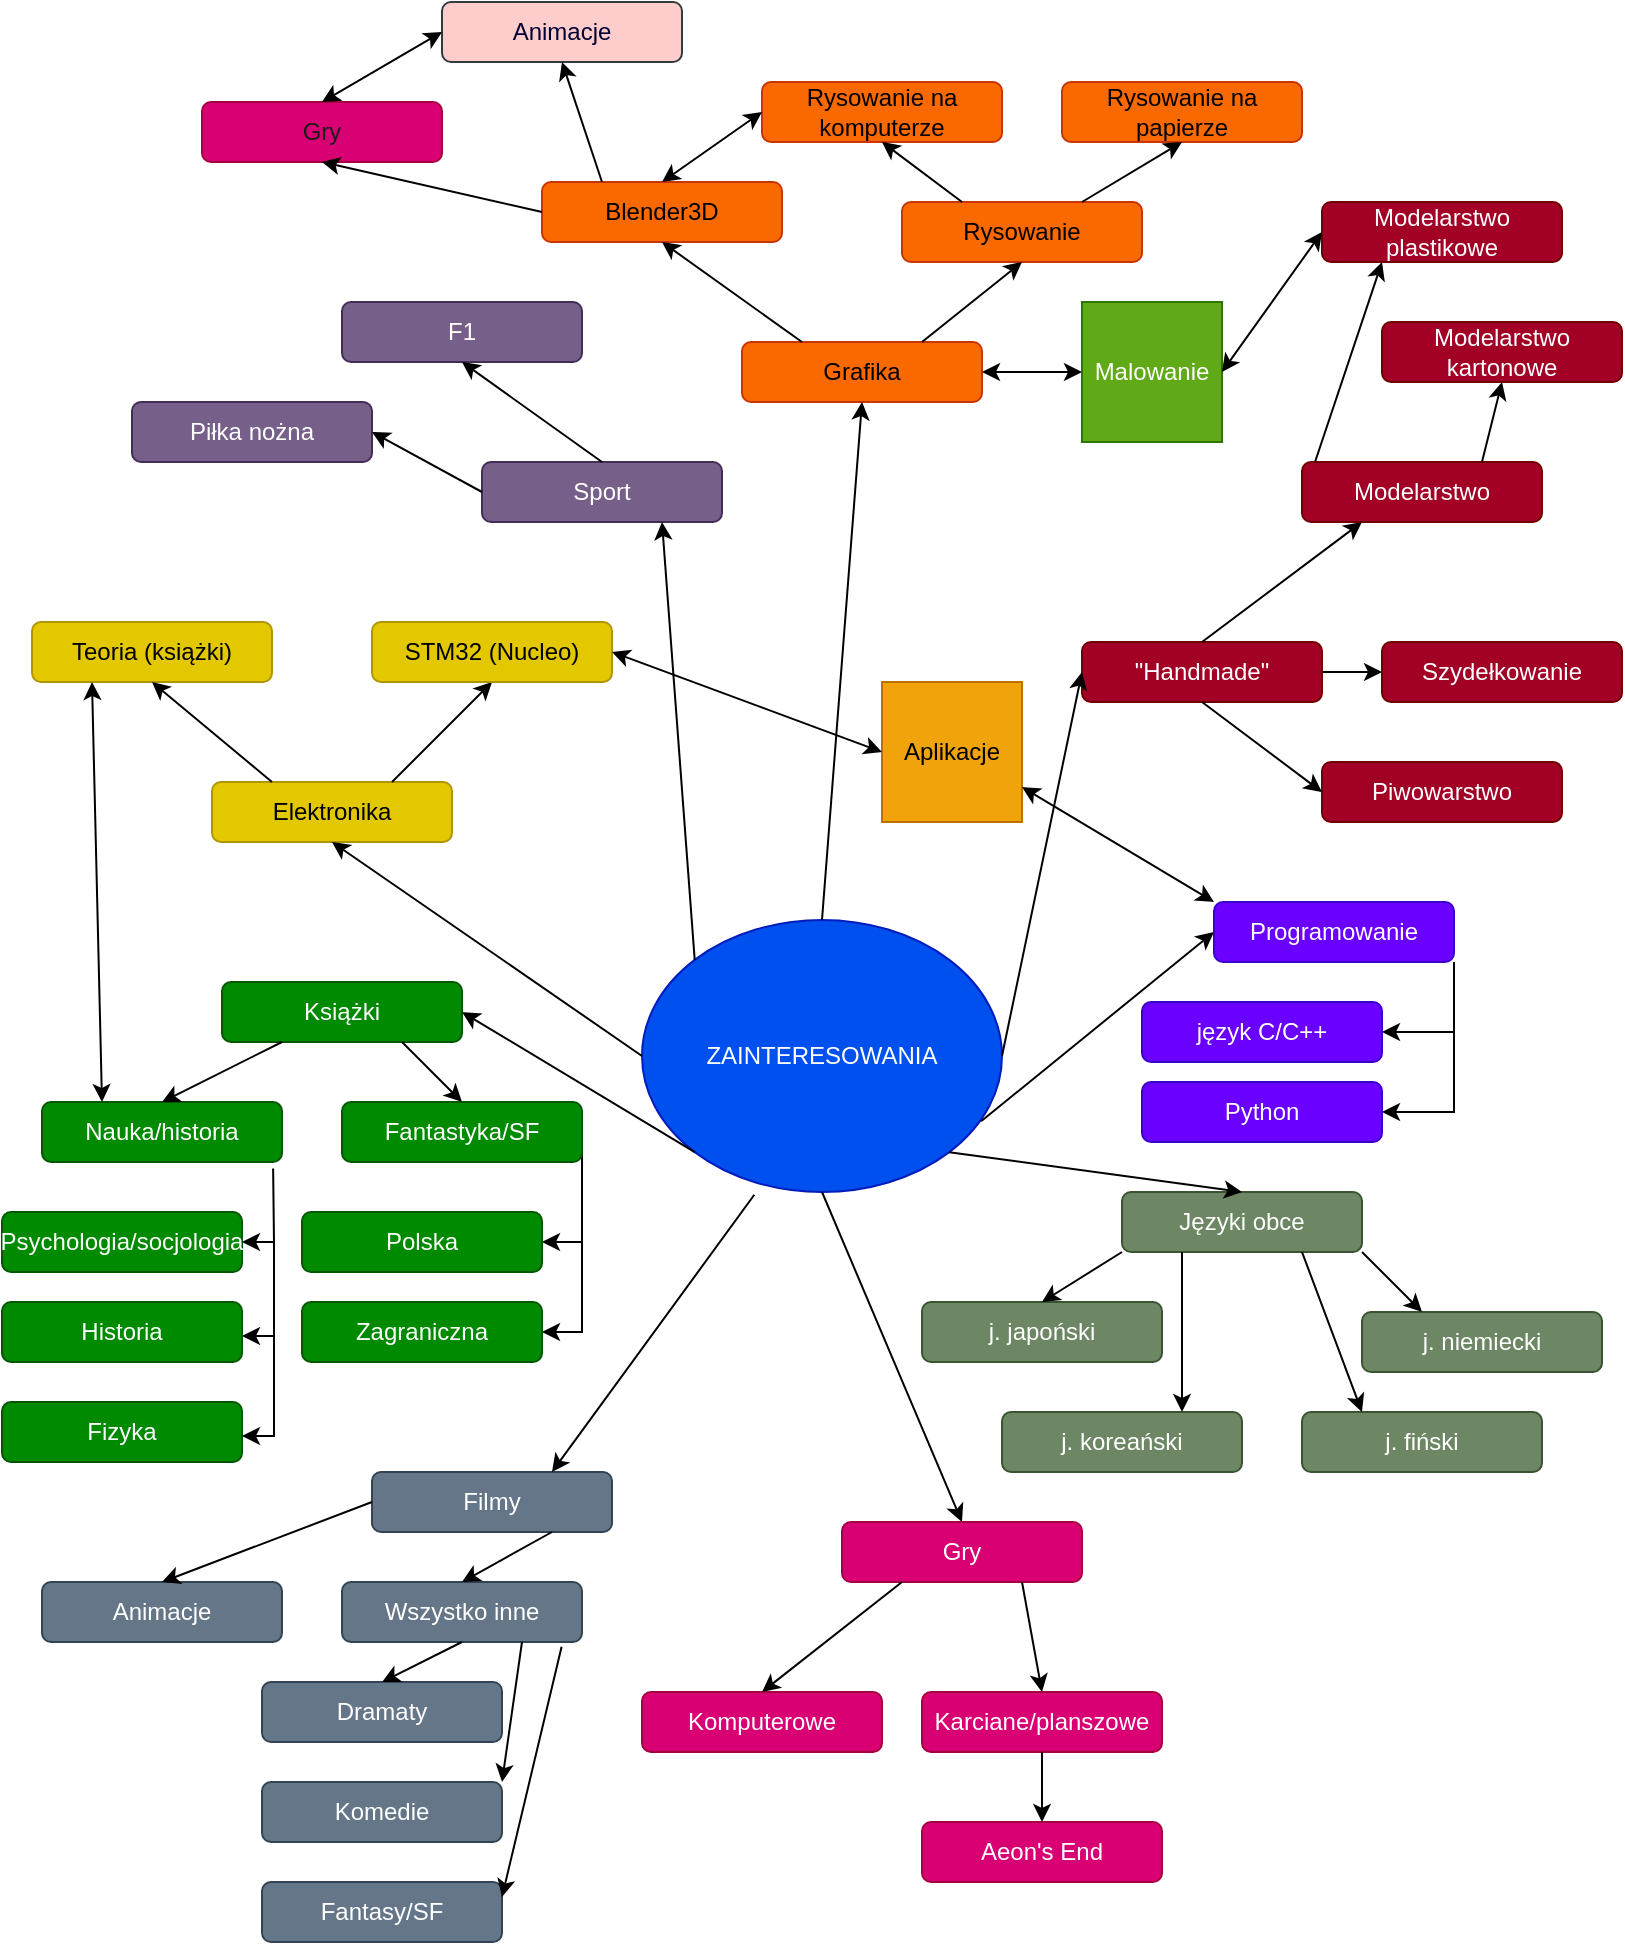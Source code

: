 <mxfile version="21.5.0" type="github">
  <diagram name="Strona-1" id="uzaEDGoOtA-QUuguMvJQ">
    <mxGraphModel dx="1622" dy="927" grid="1" gridSize="10" guides="1" tooltips="1" connect="1" arrows="1" fold="1" page="1" pageScale="1" pageWidth="827" pageHeight="1169" math="0" shadow="0">
      <root>
        <mxCell id="0" />
        <mxCell id="1" parent="0" />
        <mxCell id="lXB5LoiNiUDFhyAUk85o-1" value="Elektronika" style="rounded=1;whiteSpace=wrap;html=1;fillColor=#e3c800;fontColor=#000000;strokeColor=#B09500;" vertex="1" parent="1">
          <mxGeometry x="115" y="490" width="120" height="30" as="geometry" />
        </mxCell>
        <mxCell id="lXB5LoiNiUDFhyAUk85o-2" value="" style="endArrow=classic;html=1;rounded=0;entryX=0.5;entryY=1;entryDx=0;entryDy=0;exitX=0.75;exitY=0;exitDx=0;exitDy=0;" edge="1" parent="1" source="lXB5LoiNiUDFhyAUk85o-1" target="lXB5LoiNiUDFhyAUk85o-3">
          <mxGeometry width="50" height="50" relative="1" as="geometry">
            <mxPoint x="245" y="380" as="sourcePoint" />
            <mxPoint x="105" y="300" as="targetPoint" />
          </mxGeometry>
        </mxCell>
        <mxCell id="lXB5LoiNiUDFhyAUk85o-3" value="STM32 (Nucleo)" style="rounded=1;whiteSpace=wrap;html=1;fillColor=#e3c800;fontColor=#000000;strokeColor=#B09500;" vertex="1" parent="1">
          <mxGeometry x="195" y="410" width="120" height="30" as="geometry" />
        </mxCell>
        <mxCell id="lXB5LoiNiUDFhyAUk85o-5" value="Grafika" style="rounded=1;whiteSpace=wrap;html=1;fillColor=#fa6800;fontColor=#000000;strokeColor=#C73500;" vertex="1" parent="1">
          <mxGeometry x="380" y="270" width="120" height="30" as="geometry" />
        </mxCell>
        <mxCell id="lXB5LoiNiUDFhyAUk85o-6" value="ZAINTERESOWANIA" style="ellipse;whiteSpace=wrap;html=1;fillColor=#0050ef;strokeColor=#001DBC;fontColor=#ffffff;" vertex="1" parent="1">
          <mxGeometry x="330" y="559" width="180" height="136" as="geometry" />
        </mxCell>
        <mxCell id="lXB5LoiNiUDFhyAUk85o-9" value="" style="endArrow=classic;html=1;rounded=0;exitX=0;exitY=0.5;exitDx=0;exitDy=0;entryX=0.5;entryY=1;entryDx=0;entryDy=0;" edge="1" parent="1" source="lXB5LoiNiUDFhyAUk85o-6" target="lXB5LoiNiUDFhyAUk85o-1">
          <mxGeometry width="50" height="50" relative="1" as="geometry">
            <mxPoint x="270" y="240" as="sourcePoint" />
            <mxPoint x="320" y="190" as="targetPoint" />
          </mxGeometry>
        </mxCell>
        <mxCell id="lXB5LoiNiUDFhyAUk85o-10" value="" style="endArrow=classic;html=1;rounded=0;entryX=0.5;entryY=1;entryDx=0;entryDy=0;exitX=0.5;exitY=0;exitDx=0;exitDy=0;" edge="1" parent="1" source="lXB5LoiNiUDFhyAUk85o-6" target="lXB5LoiNiUDFhyAUk85o-5">
          <mxGeometry width="50" height="50" relative="1" as="geometry">
            <mxPoint x="288" y="292" as="sourcePoint" />
            <mxPoint x="190" y="230" as="targetPoint" />
          </mxGeometry>
        </mxCell>
        <mxCell id="lXB5LoiNiUDFhyAUk85o-11" value="Teoria (książki)" style="rounded=1;whiteSpace=wrap;html=1;fillColor=#e3c800;fontColor=#000000;strokeColor=#B09500;" vertex="1" parent="1">
          <mxGeometry x="25" y="410" width="120" height="30" as="geometry" />
        </mxCell>
        <mxCell id="lXB5LoiNiUDFhyAUk85o-12" value="" style="endArrow=classic;html=1;rounded=0;exitX=0.25;exitY=0;exitDx=0;exitDy=0;entryX=0.5;entryY=1;entryDx=0;entryDy=0;" edge="1" parent="1" source="lXB5LoiNiUDFhyAUk85o-1" target="lXB5LoiNiUDFhyAUk85o-11">
          <mxGeometry width="50" height="50" relative="1" as="geometry">
            <mxPoint x="135" y="340" as="sourcePoint" />
            <mxPoint x="85" y="320" as="targetPoint" />
          </mxGeometry>
        </mxCell>
        <mxCell id="lXB5LoiNiUDFhyAUk85o-13" value="Rysowanie" style="rounded=1;whiteSpace=wrap;html=1;fillColor=#fa6800;fontColor=#000000;strokeColor=#C73500;" vertex="1" parent="1">
          <mxGeometry x="460" y="200" width="120" height="30" as="geometry" />
        </mxCell>
        <mxCell id="lXB5LoiNiUDFhyAUk85o-16" value="Blender3D" style="rounded=1;whiteSpace=wrap;html=1;fillColor=#fa6800;fontColor=#000000;strokeColor=#C73500;" vertex="1" parent="1">
          <mxGeometry x="280" y="190" width="120" height="30" as="geometry" />
        </mxCell>
        <mxCell id="lXB5LoiNiUDFhyAUk85o-20" value="" style="endArrow=classic;html=1;rounded=0;entryX=0.5;entryY=1;entryDx=0;entryDy=0;exitX=0.25;exitY=0;exitDx=0;exitDy=0;" edge="1" parent="1" source="lXB5LoiNiUDFhyAUk85o-5" target="lXB5LoiNiUDFhyAUk85o-16">
          <mxGeometry width="50" height="50" relative="1" as="geometry">
            <mxPoint x="340" y="310" as="sourcePoint" />
            <mxPoint x="390" y="260" as="targetPoint" />
          </mxGeometry>
        </mxCell>
        <mxCell id="lXB5LoiNiUDFhyAUk85o-21" value="" style="endArrow=classic;html=1;rounded=0;entryX=0.5;entryY=1;entryDx=0;entryDy=0;exitX=0.75;exitY=0;exitDx=0;exitDy=0;" edge="1" parent="1" source="lXB5LoiNiUDFhyAUk85o-5" target="lXB5LoiNiUDFhyAUk85o-13">
          <mxGeometry width="50" height="50" relative="1" as="geometry">
            <mxPoint x="420" y="280" as="sourcePoint" />
            <mxPoint x="370" y="240" as="targetPoint" />
          </mxGeometry>
        </mxCell>
        <mxCell id="lXB5LoiNiUDFhyAUk85o-23" value="Rysowanie na papierze" style="rounded=1;whiteSpace=wrap;html=1;fillColor=#fa6800;fontColor=#000000;strokeColor=#C73500;" vertex="1" parent="1">
          <mxGeometry x="540" y="140" width="120" height="30" as="geometry" />
        </mxCell>
        <mxCell id="lXB5LoiNiUDFhyAUk85o-25" value="Rysowanie na komputerze" style="rounded=1;whiteSpace=wrap;html=1;fillColor=#fa6800;fontColor=#000000;strokeColor=#C73500;" vertex="1" parent="1">
          <mxGeometry x="390" y="140" width="120" height="30" as="geometry" />
        </mxCell>
        <mxCell id="lXB5LoiNiUDFhyAUk85o-27" value="Książki" style="rounded=1;whiteSpace=wrap;html=1;fillColor=#008a00;fontColor=#ffffff;strokeColor=#005700;" vertex="1" parent="1">
          <mxGeometry x="120" y="590" width="120" height="30" as="geometry" />
        </mxCell>
        <mxCell id="lXB5LoiNiUDFhyAUk85o-28" value="" style="endArrow=classic;html=1;rounded=0;exitX=0;exitY=1;exitDx=0;exitDy=0;entryX=1;entryY=0.5;entryDx=0;entryDy=0;" edge="1" parent="1" source="lXB5LoiNiUDFhyAUk85o-6" target="lXB5LoiNiUDFhyAUk85o-27">
          <mxGeometry width="50" height="50" relative="1" as="geometry">
            <mxPoint x="390" y="410" as="sourcePoint" />
            <mxPoint x="210" y="360" as="targetPoint" />
          </mxGeometry>
        </mxCell>
        <mxCell id="lXB5LoiNiUDFhyAUk85o-73" style="edgeStyle=orthogonalEdgeStyle;rounded=0;orthogonalLoop=1;jettySize=auto;html=1;entryX=1;entryY=0.5;entryDx=0;entryDy=0;exitX=1;exitY=1;exitDx=0;exitDy=0;" edge="1" parent="1" source="lXB5LoiNiUDFhyAUk85o-29" target="lXB5LoiNiUDFhyAUk85o-71">
          <mxGeometry relative="1" as="geometry" />
        </mxCell>
        <mxCell id="lXB5LoiNiUDFhyAUk85o-75" style="edgeStyle=orthogonalEdgeStyle;rounded=0;orthogonalLoop=1;jettySize=auto;html=1;entryX=1;entryY=0.5;entryDx=0;entryDy=0;exitX=1;exitY=0.75;exitDx=0;exitDy=0;" edge="1" parent="1" source="lXB5LoiNiUDFhyAUk85o-29" target="lXB5LoiNiUDFhyAUk85o-72">
          <mxGeometry relative="1" as="geometry">
            <Array as="points">
              <mxPoint x="300" y="765" />
            </Array>
          </mxGeometry>
        </mxCell>
        <mxCell id="lXB5LoiNiUDFhyAUk85o-29" value="Fantastyka/SF" style="rounded=1;whiteSpace=wrap;html=1;fillColor=#008a00;fontColor=#ffffff;strokeColor=#005700;" vertex="1" parent="1">
          <mxGeometry x="180" y="650" width="120" height="30" as="geometry" />
        </mxCell>
        <mxCell id="lXB5LoiNiUDFhyAUk85o-30" value="Nauka/historia" style="rounded=1;whiteSpace=wrap;html=1;fillColor=#008a00;fontColor=#ffffff;strokeColor=#005700;" vertex="1" parent="1">
          <mxGeometry x="30" y="650" width="120" height="30" as="geometry" />
        </mxCell>
        <mxCell id="lXB5LoiNiUDFhyAUk85o-31" value="" style="endArrow=classic;html=1;rounded=0;exitX=0.75;exitY=1;exitDx=0;exitDy=0;entryX=0.5;entryY=0;entryDx=0;entryDy=0;" edge="1" parent="1" source="lXB5LoiNiUDFhyAUk85o-27" target="lXB5LoiNiUDFhyAUk85o-29">
          <mxGeometry width="50" height="50" relative="1" as="geometry">
            <mxPoint x="240" y="520" as="sourcePoint" />
            <mxPoint x="290" y="490" as="targetPoint" />
          </mxGeometry>
        </mxCell>
        <mxCell id="lXB5LoiNiUDFhyAUk85o-32" value="" style="endArrow=classic;html=1;rounded=0;exitX=0.25;exitY=1;exitDx=0;exitDy=0;entryX=0.5;entryY=0;entryDx=0;entryDy=0;" edge="1" parent="1" source="lXB5LoiNiUDFhyAUk85o-27" target="lXB5LoiNiUDFhyAUk85o-30">
          <mxGeometry width="50" height="50" relative="1" as="geometry">
            <mxPoint x="220" y="630" as="sourcePoint" />
            <mxPoint x="270" y="660" as="targetPoint" />
          </mxGeometry>
        </mxCell>
        <mxCell id="lXB5LoiNiUDFhyAUk85o-33" value="&quot;Handmade&quot;" style="rounded=1;whiteSpace=wrap;html=1;fillColor=#a20025;fontColor=#ffffff;strokeColor=#6F0000;" vertex="1" parent="1">
          <mxGeometry x="550" y="420" width="120" height="30" as="geometry" />
        </mxCell>
        <mxCell id="lXB5LoiNiUDFhyAUk85o-34" value="Modelarstwo" style="rounded=1;whiteSpace=wrap;html=1;fillColor=#a20025;fontColor=#ffffff;strokeColor=#6F0000;" vertex="1" parent="1">
          <mxGeometry x="660" y="330" width="120" height="30" as="geometry" />
        </mxCell>
        <mxCell id="lXB5LoiNiUDFhyAUk85o-35" value="Szydełkowanie" style="rounded=1;whiteSpace=wrap;html=1;fillColor=#a20025;fontColor=#ffffff;strokeColor=#6F0000;" vertex="1" parent="1">
          <mxGeometry x="700" y="420" width="120" height="30" as="geometry" />
        </mxCell>
        <mxCell id="lXB5LoiNiUDFhyAUk85o-36" value="Modelarstwo kartonowe" style="rounded=1;whiteSpace=wrap;html=1;fillColor=#a20025;fontColor=#ffffff;strokeColor=#6F0000;" vertex="1" parent="1">
          <mxGeometry x="700" y="260" width="120" height="30" as="geometry" />
        </mxCell>
        <mxCell id="lXB5LoiNiUDFhyAUk85o-37" value="Modelarstwo plastikowe" style="rounded=1;whiteSpace=wrap;html=1;fillColor=#a20025;fontColor=#ffffff;strokeColor=#6F0000;" vertex="1" parent="1">
          <mxGeometry x="670" y="200" width="120" height="30" as="geometry" />
        </mxCell>
        <mxCell id="lXB5LoiNiUDFhyAUk85o-38" value="" style="endArrow=classic;html=1;rounded=0;entryX=0.25;entryY=1;entryDx=0;entryDy=0;exitX=0.5;exitY=0;exitDx=0;exitDy=0;" edge="1" parent="1" source="lXB5LoiNiUDFhyAUk85o-33" target="lXB5LoiNiUDFhyAUk85o-34">
          <mxGeometry width="50" height="50" relative="1" as="geometry">
            <mxPoint x="450" y="370" as="sourcePoint" />
            <mxPoint x="450" y="310" as="targetPoint" />
          </mxGeometry>
        </mxCell>
        <mxCell id="lXB5LoiNiUDFhyAUk85o-39" value="" style="endArrow=classic;html=1;rounded=0;entryX=0.5;entryY=1;entryDx=0;entryDy=0;exitX=0.75;exitY=0;exitDx=0;exitDy=0;" edge="1" parent="1" source="lXB5LoiNiUDFhyAUk85o-34" target="lXB5LoiNiUDFhyAUk85o-36">
          <mxGeometry width="50" height="50" relative="1" as="geometry">
            <mxPoint x="610" y="380" as="sourcePoint" />
            <mxPoint x="710" y="340" as="targetPoint" />
          </mxGeometry>
        </mxCell>
        <mxCell id="lXB5LoiNiUDFhyAUk85o-41" value="Malowanie" style="whiteSpace=wrap;html=1;aspect=fixed;fillColor=#60a917;fontColor=#ffffff;strokeColor=#2D7600;" vertex="1" parent="1">
          <mxGeometry x="550" y="250" width="70" height="70" as="geometry" />
        </mxCell>
        <mxCell id="lXB5LoiNiUDFhyAUk85o-42" value="" style="endArrow=classic;startArrow=classic;html=1;rounded=0;exitX=1;exitY=0.5;exitDx=0;exitDy=0;" edge="1" parent="1" source="lXB5LoiNiUDFhyAUk85o-5" target="lXB5LoiNiUDFhyAUk85o-41">
          <mxGeometry width="50" height="50" relative="1" as="geometry">
            <mxPoint x="490" y="420" as="sourcePoint" />
            <mxPoint x="540" y="370" as="targetPoint" />
          </mxGeometry>
        </mxCell>
        <mxCell id="lXB5LoiNiUDFhyAUk85o-43" value="" style="endArrow=classic;startArrow=classic;html=1;rounded=0;exitX=1;exitY=0.5;exitDx=0;exitDy=0;entryX=0;entryY=0.5;entryDx=0;entryDy=0;" edge="1" parent="1" source="lXB5LoiNiUDFhyAUk85o-41" target="lXB5LoiNiUDFhyAUk85o-37">
          <mxGeometry width="50" height="50" relative="1" as="geometry">
            <mxPoint x="510" y="295" as="sourcePoint" />
            <mxPoint x="560" y="295" as="targetPoint" />
          </mxGeometry>
        </mxCell>
        <mxCell id="lXB5LoiNiUDFhyAUk85o-44" value="" style="endArrow=classic;html=1;rounded=0;entryX=0;entryY=0.5;entryDx=0;entryDy=0;exitX=1;exitY=0.5;exitDx=0;exitDy=0;" edge="1" parent="1" source="lXB5LoiNiUDFhyAUk85o-6" target="lXB5LoiNiUDFhyAUk85o-33">
          <mxGeometry width="50" height="50" relative="1" as="geometry">
            <mxPoint x="450" y="370" as="sourcePoint" />
            <mxPoint x="450" y="310" as="targetPoint" />
          </mxGeometry>
        </mxCell>
        <mxCell id="lXB5LoiNiUDFhyAUk85o-45" value="" style="endArrow=classic;html=1;rounded=0;exitX=1;exitY=0.5;exitDx=0;exitDy=0;" edge="1" parent="1" source="lXB5LoiNiUDFhyAUk85o-33" target="lXB5LoiNiUDFhyAUk85o-35">
          <mxGeometry width="50" height="50" relative="1" as="geometry">
            <mxPoint x="610" y="380" as="sourcePoint" />
            <mxPoint x="710" y="340" as="targetPoint" />
          </mxGeometry>
        </mxCell>
        <mxCell id="lXB5LoiNiUDFhyAUk85o-46" value="" style="endArrow=classic;startArrow=classic;html=1;rounded=0;entryX=0.25;entryY=1;entryDx=0;entryDy=0;exitX=0.25;exitY=0;exitDx=0;exitDy=0;" edge="1" parent="1" source="lXB5LoiNiUDFhyAUk85o-30" target="lXB5LoiNiUDFhyAUk85o-11">
          <mxGeometry width="50" height="50" relative="1" as="geometry">
            <mxPoint x="380" y="460" as="sourcePoint" />
            <mxPoint x="430" y="410" as="targetPoint" />
          </mxGeometry>
        </mxCell>
        <mxCell id="lXB5LoiNiUDFhyAUk85o-47" value="" style="endArrow=classic;html=1;rounded=0;entryX=0.25;entryY=1;entryDx=0;entryDy=0;exitX=0.055;exitY=-0.008;exitDx=0;exitDy=0;exitPerimeter=0;" edge="1" parent="1" source="lXB5LoiNiUDFhyAUk85o-34" target="lXB5LoiNiUDFhyAUk85o-37">
          <mxGeometry width="50" height="50" relative="1" as="geometry">
            <mxPoint x="710" y="310" as="sourcePoint" />
            <mxPoint x="730" y="290" as="targetPoint" />
          </mxGeometry>
        </mxCell>
        <mxCell id="lXB5LoiNiUDFhyAUk85o-50" value="" style="endArrow=classic;html=1;rounded=0;entryX=0.5;entryY=1;entryDx=0;entryDy=0;exitX=0.75;exitY=0;exitDx=0;exitDy=0;" edge="1" parent="1" source="lXB5LoiNiUDFhyAUk85o-13" target="lXB5LoiNiUDFhyAUk85o-23">
          <mxGeometry width="50" height="50" relative="1" as="geometry">
            <mxPoint x="480" y="280" as="sourcePoint" />
            <mxPoint x="530" y="240" as="targetPoint" />
          </mxGeometry>
        </mxCell>
        <mxCell id="lXB5LoiNiUDFhyAUk85o-51" value="" style="endArrow=classic;html=1;rounded=0;entryX=0.5;entryY=1;entryDx=0;entryDy=0;exitX=0.25;exitY=0;exitDx=0;exitDy=0;" edge="1" parent="1" source="lXB5LoiNiUDFhyAUk85o-13" target="lXB5LoiNiUDFhyAUk85o-25">
          <mxGeometry width="50" height="50" relative="1" as="geometry">
            <mxPoint x="560" y="210" as="sourcePoint" />
            <mxPoint x="610" y="180" as="targetPoint" />
          </mxGeometry>
        </mxCell>
        <mxCell id="lXB5LoiNiUDFhyAUk85o-52" value="" style="endArrow=classic;startArrow=classic;html=1;rounded=0;exitX=0.5;exitY=0;exitDx=0;exitDy=0;entryX=0;entryY=0.5;entryDx=0;entryDy=0;" edge="1" parent="1" source="lXB5LoiNiUDFhyAUk85o-16" target="lXB5LoiNiUDFhyAUk85o-25">
          <mxGeometry width="50" height="50" relative="1" as="geometry">
            <mxPoint x="380" y="380" as="sourcePoint" />
            <mxPoint x="430" y="330" as="targetPoint" />
          </mxGeometry>
        </mxCell>
        <mxCell id="lXB5LoiNiUDFhyAUk85o-53" value="&lt;font color=&quot;#000033&quot;&gt;Animacje&lt;/font&gt;" style="rounded=1;whiteSpace=wrap;html=1;fillColor=#ffcccc;strokeColor=#36393d;" vertex="1" parent="1">
          <mxGeometry x="230" y="100" width="120" height="30" as="geometry" />
        </mxCell>
        <mxCell id="lXB5LoiNiUDFhyAUk85o-54" value="&lt;font color=&quot;#1c1c1c&quot;&gt;Gry&lt;/font&gt;" style="rounded=1;whiteSpace=wrap;html=1;fillColor=#d80073;strokeColor=#A50040;fontColor=#ffffff;" vertex="1" parent="1">
          <mxGeometry x="110" y="150" width="120" height="30" as="geometry" />
        </mxCell>
        <mxCell id="lXB5LoiNiUDFhyAUk85o-55" value="" style="endArrow=classic;html=1;rounded=0;entryX=0.5;entryY=1;entryDx=0;entryDy=0;exitX=0;exitY=0.5;exitDx=0;exitDy=0;" edge="1" parent="1" source="lXB5LoiNiUDFhyAUk85o-16" target="lXB5LoiNiUDFhyAUk85o-54">
          <mxGeometry width="50" height="50" relative="1" as="geometry">
            <mxPoint x="290" y="260" as="sourcePoint" />
            <mxPoint x="220" y="210" as="targetPoint" />
          </mxGeometry>
        </mxCell>
        <mxCell id="lXB5LoiNiUDFhyAUk85o-56" value="" style="endArrow=classic;html=1;rounded=0;entryX=0.5;entryY=1;entryDx=0;entryDy=0;exitX=0.25;exitY=0;exitDx=0;exitDy=0;" edge="1" parent="1" source="lXB5LoiNiUDFhyAUk85o-16" target="lXB5LoiNiUDFhyAUk85o-53">
          <mxGeometry width="50" height="50" relative="1" as="geometry">
            <mxPoint x="290" y="215" as="sourcePoint" />
            <mxPoint x="190" y="190" as="targetPoint" />
          </mxGeometry>
        </mxCell>
        <mxCell id="lXB5LoiNiUDFhyAUk85o-57" value="" style="endArrow=classic;startArrow=classic;html=1;rounded=0;exitX=0.5;exitY=0;exitDx=0;exitDy=0;entryX=0;entryY=0.5;entryDx=0;entryDy=0;" edge="1" parent="1" source="lXB5LoiNiUDFhyAUk85o-54" target="lXB5LoiNiUDFhyAUk85o-53">
          <mxGeometry width="50" height="50" relative="1" as="geometry">
            <mxPoint x="170" y="150" as="sourcePoint" />
            <mxPoint x="220" y="115" as="targetPoint" />
          </mxGeometry>
        </mxCell>
        <mxCell id="lXB5LoiNiUDFhyAUk85o-58" value="Piwowarstwo" style="rounded=1;whiteSpace=wrap;html=1;fillColor=#a20025;fontColor=#ffffff;strokeColor=#6F0000;" vertex="1" parent="1">
          <mxGeometry x="670" y="480" width="120" height="30" as="geometry" />
        </mxCell>
        <mxCell id="lXB5LoiNiUDFhyAUk85o-59" value="" style="endArrow=classic;html=1;rounded=0;entryX=0;entryY=0.5;entryDx=0;entryDy=0;exitX=0.5;exitY=1;exitDx=0;exitDy=0;" edge="1" parent="1" source="lXB5LoiNiUDFhyAUk85o-33" target="lXB5LoiNiUDFhyAUk85o-58">
          <mxGeometry width="50" height="50" relative="1" as="geometry">
            <mxPoint x="600" y="465" as="sourcePoint" />
            <mxPoint x="650" y="500" as="targetPoint" />
          </mxGeometry>
        </mxCell>
        <mxCell id="lXB5LoiNiUDFhyAUk85o-60" value="Języki obce" style="rounded=1;whiteSpace=wrap;html=1;fillColor=#6d8764;fontColor=#ffffff;strokeColor=#3A5431;" vertex="1" parent="1">
          <mxGeometry x="570" y="695" width="120" height="30" as="geometry" />
        </mxCell>
        <mxCell id="lXB5LoiNiUDFhyAUk85o-61" value="" style="endArrow=classic;html=1;rounded=0;entryX=0.5;entryY=0;entryDx=0;entryDy=0;exitX=1;exitY=1;exitDx=0;exitDy=0;" edge="1" parent="1" source="lXB5LoiNiUDFhyAUk85o-6" target="lXB5LoiNiUDFhyAUk85o-60">
          <mxGeometry width="50" height="50" relative="1" as="geometry">
            <mxPoint x="510" y="410" as="sourcePoint" />
            <mxPoint x="560" y="445" as="targetPoint" />
          </mxGeometry>
        </mxCell>
        <mxCell id="lXB5LoiNiUDFhyAUk85o-62" value="j. japoński" style="rounded=1;whiteSpace=wrap;html=1;fillColor=#6d8764;fontColor=#ffffff;strokeColor=#3A5431;" vertex="1" parent="1">
          <mxGeometry x="470" y="750" width="120" height="30" as="geometry" />
        </mxCell>
        <mxCell id="lXB5LoiNiUDFhyAUk85o-63" value="j. niemiecki" style="rounded=1;whiteSpace=wrap;html=1;fillColor=#6d8764;fontColor=#ffffff;strokeColor=#3A5431;" vertex="1" parent="1">
          <mxGeometry x="690" y="755" width="120" height="30" as="geometry" />
        </mxCell>
        <mxCell id="lXB5LoiNiUDFhyAUk85o-64" value="j. koreański" style="rounded=1;whiteSpace=wrap;html=1;fillColor=#6d8764;fontColor=#ffffff;strokeColor=#3A5431;" vertex="1" parent="1">
          <mxGeometry x="510" y="805" width="120" height="30" as="geometry" />
        </mxCell>
        <mxCell id="lXB5LoiNiUDFhyAUk85o-65" value="j. fiński" style="rounded=1;whiteSpace=wrap;html=1;fillColor=#6d8764;fontColor=#ffffff;strokeColor=#3A5431;" vertex="1" parent="1">
          <mxGeometry x="660" y="805" width="120" height="30" as="geometry" />
        </mxCell>
        <mxCell id="lXB5LoiNiUDFhyAUk85o-66" value="" style="endArrow=classic;html=1;rounded=0;entryX=0.5;entryY=0;entryDx=0;entryDy=0;exitX=0;exitY=1;exitDx=0;exitDy=0;" edge="1" parent="1" source="lXB5LoiNiUDFhyAUk85o-60" target="lXB5LoiNiUDFhyAUk85o-62">
          <mxGeometry width="50" height="50" relative="1" as="geometry">
            <mxPoint x="552" y="668" as="sourcePoint" />
            <mxPoint x="610" y="740" as="targetPoint" />
          </mxGeometry>
        </mxCell>
        <mxCell id="lXB5LoiNiUDFhyAUk85o-67" value="" style="endArrow=classic;html=1;rounded=0;entryX=0.75;entryY=0;entryDx=0;entryDy=0;exitX=0.25;exitY=1;exitDx=0;exitDy=0;" edge="1" parent="1" source="lXB5LoiNiUDFhyAUk85o-60" target="lXB5LoiNiUDFhyAUk85o-64">
          <mxGeometry width="50" height="50" relative="1" as="geometry">
            <mxPoint x="550" y="770" as="sourcePoint" />
            <mxPoint x="500" y="800" as="targetPoint" />
          </mxGeometry>
        </mxCell>
        <mxCell id="lXB5LoiNiUDFhyAUk85o-69" value="" style="endArrow=classic;html=1;rounded=0;entryX=0.25;entryY=0;entryDx=0;entryDy=0;exitX=0.75;exitY=1;exitDx=0;exitDy=0;" edge="1" parent="1" source="lXB5LoiNiUDFhyAUk85o-60" target="lXB5LoiNiUDFhyAUk85o-65">
          <mxGeometry width="50" height="50" relative="1" as="geometry">
            <mxPoint x="630" y="770" as="sourcePoint" />
            <mxPoint x="590" y="850" as="targetPoint" />
          </mxGeometry>
        </mxCell>
        <mxCell id="lXB5LoiNiUDFhyAUk85o-70" value="" style="endArrow=classic;html=1;rounded=0;entryX=0.25;entryY=0;entryDx=0;entryDy=0;exitX=1;exitY=1;exitDx=0;exitDy=0;" edge="1" parent="1" source="lXB5LoiNiUDFhyAUk85o-60" target="lXB5LoiNiUDFhyAUk85o-63">
          <mxGeometry width="50" height="50" relative="1" as="geometry">
            <mxPoint x="640" y="770" as="sourcePoint" />
            <mxPoint x="690" y="850" as="targetPoint" />
          </mxGeometry>
        </mxCell>
        <mxCell id="lXB5LoiNiUDFhyAUk85o-71" value="Polska" style="rounded=1;whiteSpace=wrap;html=1;fillColor=#008a00;fontColor=#ffffff;strokeColor=#005700;" vertex="1" parent="1">
          <mxGeometry x="160" y="705" width="120" height="30" as="geometry" />
        </mxCell>
        <mxCell id="lXB5LoiNiUDFhyAUk85o-72" value="Zagraniczna" style="rounded=1;whiteSpace=wrap;html=1;fillColor=#008a00;fontColor=#ffffff;strokeColor=#005700;" vertex="1" parent="1">
          <mxGeometry x="160" y="750" width="120" height="30" as="geometry" />
        </mxCell>
        <mxCell id="lXB5LoiNiUDFhyAUk85o-76" value="Psychologia/socjologia" style="rounded=1;whiteSpace=wrap;html=1;fillColor=#008a00;fontColor=#ffffff;strokeColor=#005700;" vertex="1" parent="1">
          <mxGeometry x="10" y="705" width="120" height="30" as="geometry" />
        </mxCell>
        <mxCell id="lXB5LoiNiUDFhyAUk85o-78" value="Fizyka" style="rounded=1;whiteSpace=wrap;html=1;fillColor=#008a00;fontColor=#ffffff;strokeColor=#005700;" vertex="1" parent="1">
          <mxGeometry x="10" y="800" width="120" height="30" as="geometry" />
        </mxCell>
        <mxCell id="lXB5LoiNiUDFhyAUk85o-80" value="" style="endArrow=classic;html=1;rounded=0;exitX=0.963;exitY=1.107;exitDx=0;exitDy=0;entryX=1;entryY=0.5;entryDx=0;entryDy=0;exitPerimeter=0;" edge="1" parent="1" source="lXB5LoiNiUDFhyAUk85o-30" target="lXB5LoiNiUDFhyAUk85o-76">
          <mxGeometry width="50" height="50" relative="1" as="geometry">
            <mxPoint x="160" y="630" as="sourcePoint" />
            <mxPoint x="100" y="660" as="targetPoint" />
            <Array as="points">
              <mxPoint x="146" y="720" />
            </Array>
          </mxGeometry>
        </mxCell>
        <mxCell id="lXB5LoiNiUDFhyAUk85o-82" value="" style="endArrow=classic;html=1;rounded=0;" edge="1" parent="1">
          <mxGeometry width="50" height="50" relative="1" as="geometry">
            <mxPoint x="146" y="720" as="sourcePoint" />
            <mxPoint x="130" y="767" as="targetPoint" />
            <Array as="points">
              <mxPoint x="146" y="767" />
            </Array>
          </mxGeometry>
        </mxCell>
        <mxCell id="lXB5LoiNiUDFhyAUk85o-83" value="" style="endArrow=classic;html=1;rounded=0;" edge="1" parent="1">
          <mxGeometry width="50" height="50" relative="1" as="geometry">
            <mxPoint x="146" y="760" as="sourcePoint" />
            <mxPoint x="130" y="817" as="targetPoint" />
            <Array as="points">
              <mxPoint x="146" y="817" />
            </Array>
          </mxGeometry>
        </mxCell>
        <mxCell id="lXB5LoiNiUDFhyAUk85o-84" value="Historia" style="rounded=1;whiteSpace=wrap;html=1;fillColor=#008a00;fontColor=#ffffff;strokeColor=#005700;" vertex="1" parent="1">
          <mxGeometry x="10" y="750" width="120" height="30" as="geometry" />
        </mxCell>
        <mxCell id="lXB5LoiNiUDFhyAUk85o-86" value="Programowanie" style="rounded=1;whiteSpace=wrap;html=1;fillColor=#6a00ff;strokeColor=#3700CC;fontColor=#ffffff;" vertex="1" parent="1">
          <mxGeometry x="616" y="550" width="120" height="30" as="geometry" />
        </mxCell>
        <mxCell id="lXB5LoiNiUDFhyAUk85o-87" value="" style="endArrow=classic;html=1;rounded=0;exitX=0.942;exitY=0.74;exitDx=0;exitDy=0;exitPerimeter=0;entryX=0;entryY=0.5;entryDx=0;entryDy=0;" edge="1" parent="1" source="lXB5LoiNiUDFhyAUk85o-6" target="lXB5LoiNiUDFhyAUk85o-86">
          <mxGeometry width="50" height="50" relative="1" as="geometry">
            <mxPoint x="380" y="630" as="sourcePoint" />
            <mxPoint x="430" y="580" as="targetPoint" />
          </mxGeometry>
        </mxCell>
        <mxCell id="lXB5LoiNiUDFhyAUk85o-88" value="język C/C++" style="rounded=1;whiteSpace=wrap;html=1;fillColor=#6a00ff;strokeColor=#3700CC;fontColor=#ffffff;" vertex="1" parent="1">
          <mxGeometry x="580" y="600" width="120" height="30" as="geometry" />
        </mxCell>
        <mxCell id="lXB5LoiNiUDFhyAUk85o-89" value="Python" style="rounded=1;whiteSpace=wrap;html=1;fillColor=#6a00ff;strokeColor=#3700CC;fontColor=#ffffff;" vertex="1" parent="1">
          <mxGeometry x="580" y="640" width="120" height="30" as="geometry" />
        </mxCell>
        <mxCell id="lXB5LoiNiUDFhyAUk85o-91" value="" style="endArrow=classic;html=1;rounded=0;exitX=1;exitY=1;exitDx=0;exitDy=0;entryX=1;entryY=0.5;entryDx=0;entryDy=0;" edge="1" parent="1" source="lXB5LoiNiUDFhyAUk85o-86" target="lXB5LoiNiUDFhyAUk85o-88">
          <mxGeometry width="50" height="50" relative="1" as="geometry">
            <mxPoint x="736" y="600" as="sourcePoint" />
            <mxPoint x="720" y="647" as="targetPoint" />
            <Array as="points">
              <mxPoint x="736" y="615" />
            </Array>
          </mxGeometry>
        </mxCell>
        <mxCell id="lXB5LoiNiUDFhyAUk85o-92" value="" style="endArrow=classic;html=1;rounded=0;entryX=1;entryY=0.5;entryDx=0;entryDy=0;exitX=1;exitY=1;exitDx=0;exitDy=0;" edge="1" parent="1" source="lXB5LoiNiUDFhyAUk85o-86" target="lXB5LoiNiUDFhyAUk85o-89">
          <mxGeometry width="50" height="50" relative="1" as="geometry">
            <mxPoint x="742" y="610" as="sourcePoint" />
            <mxPoint x="706" y="655" as="targetPoint" />
            <Array as="points">
              <mxPoint x="736" y="655" />
            </Array>
          </mxGeometry>
        </mxCell>
        <mxCell id="lXB5LoiNiUDFhyAUk85o-93" value="" style="endArrow=classic;html=1;rounded=0;exitX=0.5;exitY=1;exitDx=0;exitDy=0;entryX=0.5;entryY=0;entryDx=0;entryDy=0;" edge="1" parent="1" source="lXB5LoiNiUDFhyAUk85o-6" target="lXB5LoiNiUDFhyAUk85o-94">
          <mxGeometry width="50" height="50" relative="1" as="geometry">
            <mxPoint x="452" y="598" as="sourcePoint" />
            <mxPoint x="320" y="910" as="targetPoint" />
          </mxGeometry>
        </mxCell>
        <mxCell id="lXB5LoiNiUDFhyAUk85o-94" value="Gry" style="rounded=1;whiteSpace=wrap;html=1;fillColor=#d80073;fontColor=#ffffff;strokeColor=#A50040;" vertex="1" parent="1">
          <mxGeometry x="430" y="860" width="120" height="30" as="geometry" />
        </mxCell>
        <mxCell id="lXB5LoiNiUDFhyAUk85o-95" value="Komputerowe" style="rounded=1;whiteSpace=wrap;html=1;fillColor=#d80073;fontColor=#ffffff;strokeColor=#A50040;" vertex="1" parent="1">
          <mxGeometry x="330" y="945" width="120" height="30" as="geometry" />
        </mxCell>
        <mxCell id="lXB5LoiNiUDFhyAUk85o-96" value="Karciane/planszowe" style="rounded=1;whiteSpace=wrap;html=1;fillColor=#d80073;fontColor=#ffffff;strokeColor=#A50040;" vertex="1" parent="1">
          <mxGeometry x="470" y="945" width="120" height="30" as="geometry" />
        </mxCell>
        <mxCell id="lXB5LoiNiUDFhyAUk85o-98" value="" style="endArrow=classic;html=1;rounded=0;entryX=0.5;entryY=0;entryDx=0;entryDy=0;exitX=0.25;exitY=1;exitDx=0;exitDy=0;" edge="1" parent="1" source="lXB5LoiNiUDFhyAUk85o-94" target="lXB5LoiNiUDFhyAUk85o-95">
          <mxGeometry width="50" height="50" relative="1" as="geometry">
            <mxPoint x="600" y="845" as="sourcePoint" />
            <mxPoint x="600" y="925" as="targetPoint" />
          </mxGeometry>
        </mxCell>
        <mxCell id="lXB5LoiNiUDFhyAUk85o-99" value="" style="endArrow=classic;html=1;rounded=0;entryX=0.5;entryY=0;entryDx=0;entryDy=0;exitX=0.75;exitY=1;exitDx=0;exitDy=0;" edge="1" parent="1" source="lXB5LoiNiUDFhyAUk85o-94" target="lXB5LoiNiUDFhyAUk85o-96">
          <mxGeometry width="50" height="50" relative="1" as="geometry">
            <mxPoint x="390" y="810" as="sourcePoint" />
            <mxPoint x="265" y="895" as="targetPoint" />
          </mxGeometry>
        </mxCell>
        <mxCell id="lXB5LoiNiUDFhyAUk85o-103" value="Sport" style="rounded=1;whiteSpace=wrap;html=1;fillColor=#76608a;fontColor=#ffffff;strokeColor=#432D57;" vertex="1" parent="1">
          <mxGeometry x="250" y="330" width="120" height="30" as="geometry" />
        </mxCell>
        <mxCell id="lXB5LoiNiUDFhyAUk85o-104" value="F1" style="rounded=1;whiteSpace=wrap;html=1;fillColor=#76608a;fontColor=#ffffff;strokeColor=#432D57;" vertex="1" parent="1">
          <mxGeometry x="180" y="250" width="120" height="30" as="geometry" />
        </mxCell>
        <mxCell id="lXB5LoiNiUDFhyAUk85o-105" value="Piłka nożna" style="rounded=1;whiteSpace=wrap;html=1;fillColor=#76608a;fontColor=#ffffff;strokeColor=#432D57;" vertex="1" parent="1">
          <mxGeometry x="75" y="300" width="120" height="30" as="geometry" />
        </mxCell>
        <mxCell id="lXB5LoiNiUDFhyAUk85o-106" value="" style="endArrow=classic;html=1;rounded=0;entryX=0.75;entryY=1;entryDx=0;entryDy=0;exitX=0;exitY=0;exitDx=0;exitDy=0;" edge="1" parent="1" source="lXB5LoiNiUDFhyAUk85o-6" target="lXB5LoiNiUDFhyAUk85o-103">
          <mxGeometry width="50" height="50" relative="1" as="geometry">
            <mxPoint x="424" y="560" as="sourcePoint" />
            <mxPoint x="450" y="310" as="targetPoint" />
          </mxGeometry>
        </mxCell>
        <mxCell id="lXB5LoiNiUDFhyAUk85o-107" value="" style="endArrow=classic;html=1;rounded=0;entryX=0.5;entryY=1;entryDx=0;entryDy=0;exitX=0.5;exitY=0;exitDx=0;exitDy=0;" edge="1" parent="1" source="lXB5LoiNiUDFhyAUk85o-103" target="lXB5LoiNiUDFhyAUk85o-104">
          <mxGeometry width="50" height="50" relative="1" as="geometry">
            <mxPoint x="420" y="280" as="sourcePoint" />
            <mxPoint x="350" y="230" as="targetPoint" />
          </mxGeometry>
        </mxCell>
        <mxCell id="lXB5LoiNiUDFhyAUk85o-108" value="" style="endArrow=classic;html=1;rounded=0;entryX=1;entryY=0.5;entryDx=0;entryDy=0;exitX=0;exitY=0.5;exitDx=0;exitDy=0;" edge="1" parent="1" source="lXB5LoiNiUDFhyAUk85o-103" target="lXB5LoiNiUDFhyAUk85o-105">
          <mxGeometry width="50" height="50" relative="1" as="geometry">
            <mxPoint x="320" y="340" as="sourcePoint" />
            <mxPoint x="250" y="290" as="targetPoint" />
          </mxGeometry>
        </mxCell>
        <mxCell id="lXB5LoiNiUDFhyAUk85o-109" value="Aplikacje" style="whiteSpace=wrap;html=1;aspect=fixed;fillColor=#f0a30a;fontColor=#000000;strokeColor=#BD7000;" vertex="1" parent="1">
          <mxGeometry x="450" y="440" width="70" height="70" as="geometry" />
        </mxCell>
        <mxCell id="lXB5LoiNiUDFhyAUk85o-110" value="" style="endArrow=classic;startArrow=classic;html=1;rounded=0;exitX=1;exitY=0.5;exitDx=0;exitDy=0;entryX=0;entryY=0.5;entryDx=0;entryDy=0;" edge="1" parent="1" source="lXB5LoiNiUDFhyAUk85o-3" target="lXB5LoiNiUDFhyAUk85o-109">
          <mxGeometry width="50" height="50" relative="1" as="geometry">
            <mxPoint x="510" y="295" as="sourcePoint" />
            <mxPoint x="560" y="295" as="targetPoint" />
          </mxGeometry>
        </mxCell>
        <mxCell id="lXB5LoiNiUDFhyAUk85o-111" value="" style="endArrow=classic;startArrow=classic;html=1;rounded=0;exitX=1;exitY=0.75;exitDx=0;exitDy=0;entryX=0;entryY=0;entryDx=0;entryDy=0;" edge="1" parent="1" source="lXB5LoiNiUDFhyAUk85o-109" target="lXB5LoiNiUDFhyAUk85o-86">
          <mxGeometry width="50" height="50" relative="1" as="geometry">
            <mxPoint x="325" y="435" as="sourcePoint" />
            <mxPoint x="430" y="495" as="targetPoint" />
          </mxGeometry>
        </mxCell>
        <mxCell id="lXB5LoiNiUDFhyAUk85o-112" value="Filmy" style="rounded=1;whiteSpace=wrap;html=1;fillColor=#647687;fontColor=#ffffff;strokeColor=#314354;" vertex="1" parent="1">
          <mxGeometry x="195" y="835" width="120" height="30" as="geometry" />
        </mxCell>
        <mxCell id="lXB5LoiNiUDFhyAUk85o-113" value="Animacje" style="rounded=1;whiteSpace=wrap;html=1;fillColor=#647687;fontColor=#ffffff;strokeColor=#314354;" vertex="1" parent="1">
          <mxGeometry x="30" y="890" width="120" height="30" as="geometry" />
        </mxCell>
        <mxCell id="lXB5LoiNiUDFhyAUk85o-114" value="Wszystko inne" style="rounded=1;whiteSpace=wrap;html=1;fillColor=#647687;fontColor=#ffffff;strokeColor=#314354;" vertex="1" parent="1">
          <mxGeometry x="180" y="890" width="120" height="30" as="geometry" />
        </mxCell>
        <mxCell id="lXB5LoiNiUDFhyAUk85o-115" value="" style="endArrow=classic;html=1;rounded=0;exitX=0.312;exitY=1.01;exitDx=0;exitDy=0;entryX=0.75;entryY=0;entryDx=0;entryDy=0;exitPerimeter=0;" edge="1" parent="1" source="lXB5LoiNiUDFhyAUk85o-6" target="lXB5LoiNiUDFhyAUk85o-112">
          <mxGeometry width="50" height="50" relative="1" as="geometry">
            <mxPoint x="400" y="674" as="sourcePoint" />
            <mxPoint x="500" y="870" as="targetPoint" />
          </mxGeometry>
        </mxCell>
        <mxCell id="lXB5LoiNiUDFhyAUk85o-116" value="" style="endArrow=classic;html=1;rounded=0;entryX=0.5;entryY=0;entryDx=0;entryDy=0;exitX=0;exitY=0.5;exitDx=0;exitDy=0;" edge="1" parent="1" source="lXB5LoiNiUDFhyAUk85o-112" target="lXB5LoiNiUDFhyAUk85o-113">
          <mxGeometry width="50" height="50" relative="1" as="geometry">
            <mxPoint x="470" y="900" as="sourcePoint" />
            <mxPoint x="400" y="955" as="targetPoint" />
          </mxGeometry>
        </mxCell>
        <mxCell id="lXB5LoiNiUDFhyAUk85o-117" value="" style="endArrow=classic;html=1;rounded=0;entryX=0.5;entryY=0;entryDx=0;entryDy=0;exitX=0.75;exitY=1;exitDx=0;exitDy=0;" edge="1" parent="1" source="lXB5LoiNiUDFhyAUk85o-112" target="lXB5LoiNiUDFhyAUk85o-114">
          <mxGeometry width="50" height="50" relative="1" as="geometry">
            <mxPoint x="205" y="860" as="sourcePoint" />
            <mxPoint x="140" y="900" as="targetPoint" />
          </mxGeometry>
        </mxCell>
        <mxCell id="lXB5LoiNiUDFhyAUk85o-118" value="Dramaty" style="rounded=1;whiteSpace=wrap;html=1;fillColor=#647687;fontColor=#ffffff;strokeColor=#314354;" vertex="1" parent="1">
          <mxGeometry x="140" y="940" width="120" height="30" as="geometry" />
        </mxCell>
        <mxCell id="lXB5LoiNiUDFhyAUk85o-119" value="Komedie" style="rounded=1;whiteSpace=wrap;html=1;fillColor=#647687;fontColor=#ffffff;strokeColor=#314354;" vertex="1" parent="1">
          <mxGeometry x="140" y="990" width="120" height="30" as="geometry" />
        </mxCell>
        <mxCell id="lXB5LoiNiUDFhyAUk85o-120" value="Fantasy/SF" style="rounded=1;whiteSpace=wrap;html=1;fillColor=#647687;fontColor=#ffffff;strokeColor=#314354;" vertex="1" parent="1">
          <mxGeometry x="140" y="1040" width="120" height="30" as="geometry" />
        </mxCell>
        <mxCell id="lXB5LoiNiUDFhyAUk85o-121" value="" style="endArrow=classic;html=1;rounded=0;exitX=0.5;exitY=1;exitDx=0;exitDy=0;entryX=0.5;entryY=0;entryDx=0;entryDy=0;" edge="1" parent="1" source="lXB5LoiNiUDFhyAUk85o-114" target="lXB5LoiNiUDFhyAUk85o-118">
          <mxGeometry width="50" height="50" relative="1" as="geometry">
            <mxPoint x="295" y="875" as="sourcePoint" />
            <mxPoint x="250" y="900" as="targetPoint" />
          </mxGeometry>
        </mxCell>
        <mxCell id="lXB5LoiNiUDFhyAUk85o-122" value="" style="endArrow=classic;html=1;rounded=0;exitX=0.75;exitY=1;exitDx=0;exitDy=0;entryX=1;entryY=0;entryDx=0;entryDy=0;" edge="1" parent="1" source="lXB5LoiNiUDFhyAUk85o-114" target="lXB5LoiNiUDFhyAUk85o-119">
          <mxGeometry width="50" height="50" relative="1" as="geometry">
            <mxPoint x="250" y="930" as="sourcePoint" />
            <mxPoint x="210" y="950" as="targetPoint" />
          </mxGeometry>
        </mxCell>
        <mxCell id="lXB5LoiNiUDFhyAUk85o-123" value="" style="endArrow=classic;html=1;rounded=0;exitX=0.915;exitY=1.08;exitDx=0;exitDy=0;entryX=1;entryY=0.25;entryDx=0;entryDy=0;exitPerimeter=0;" edge="1" parent="1" source="lXB5LoiNiUDFhyAUk85o-114" target="lXB5LoiNiUDFhyAUk85o-120">
          <mxGeometry width="50" height="50" relative="1" as="geometry">
            <mxPoint x="280" y="930" as="sourcePoint" />
            <mxPoint x="270" y="1000" as="targetPoint" />
          </mxGeometry>
        </mxCell>
        <mxCell id="lXB5LoiNiUDFhyAUk85o-124" value="Aeon&#39;s End" style="rounded=1;whiteSpace=wrap;html=1;fillColor=#d80073;fontColor=#ffffff;strokeColor=#A50040;" vertex="1" parent="1">
          <mxGeometry x="470" y="1010" width="120" height="30" as="geometry" />
        </mxCell>
        <mxCell id="lXB5LoiNiUDFhyAUk85o-125" style="edgeStyle=orthogonalEdgeStyle;rounded=0;orthogonalLoop=1;jettySize=auto;html=1;exitX=0.5;exitY=1;exitDx=0;exitDy=0;" edge="1" parent="1" source="lXB5LoiNiUDFhyAUk85o-124" target="lXB5LoiNiUDFhyAUk85o-124">
          <mxGeometry relative="1" as="geometry" />
        </mxCell>
        <mxCell id="lXB5LoiNiUDFhyAUk85o-126" value="" style="endArrow=classic;html=1;rounded=0;entryX=0.5;entryY=0;entryDx=0;entryDy=0;exitX=0.5;exitY=1;exitDx=0;exitDy=0;" edge="1" parent="1" source="lXB5LoiNiUDFhyAUk85o-96" target="lXB5LoiNiUDFhyAUk85o-124">
          <mxGeometry width="50" height="50" relative="1" as="geometry">
            <mxPoint x="530" y="900" as="sourcePoint" />
            <mxPoint x="540" y="955" as="targetPoint" />
          </mxGeometry>
        </mxCell>
      </root>
    </mxGraphModel>
  </diagram>
</mxfile>
